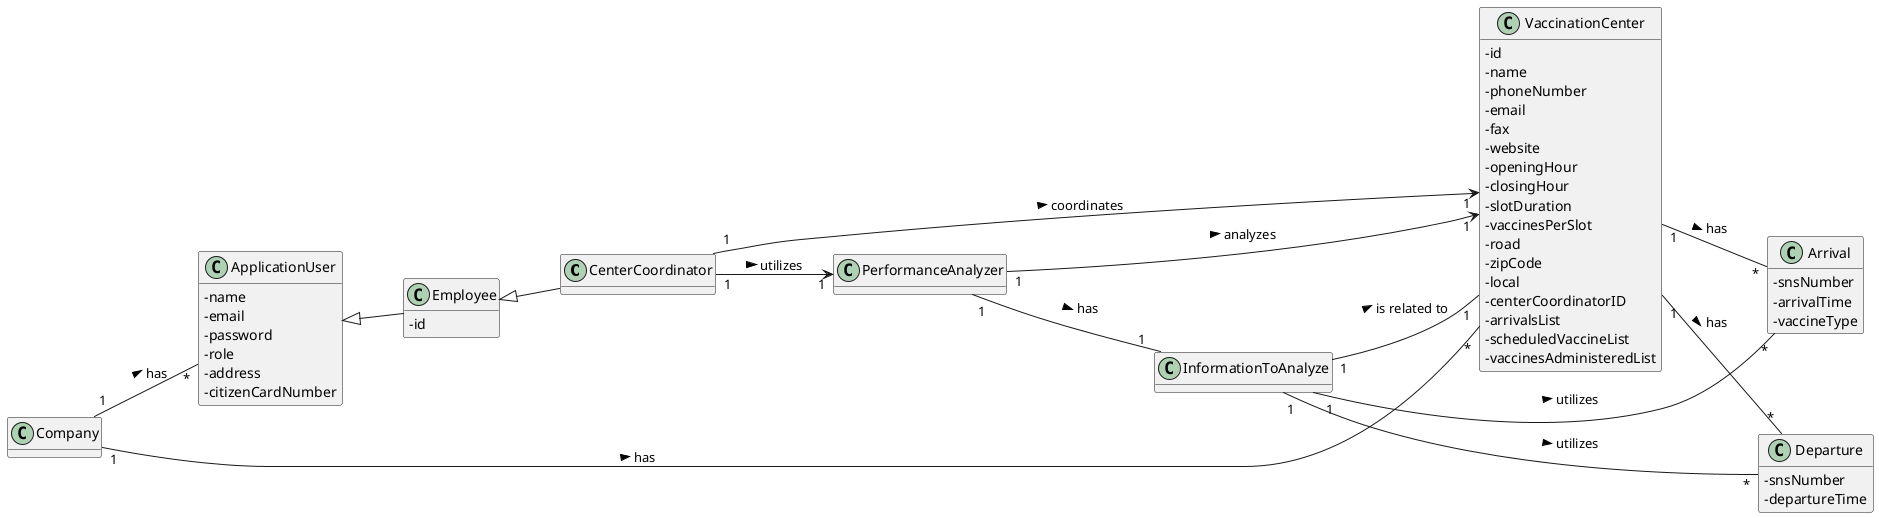   @startuml

hide methods
left to right direction
skinparam classAttributeIconSize 0


class CenterCoordinator

class Employee {
-id
}

class ApplicationUser {
    -name
    -email
    -password
    -role
    -address
    -citizenCardNumber
}

class VaccinationCenter {
-id
-name
-phoneNumber
-email
-fax
-website
-openingHour
-closingHour
-slotDuration
-vaccinesPerSlot
-road
-zipCode
-local
-centerCoordinatorID
-arrivalsList
-scheduledVaccineList
-vaccinesAdministeredList
}

class Arrival {
-snsNumber
-arrivalTime
-vaccineType
}

class Departure {
-snsNumber
-departureTime
}

class PerformanceAnalyzer {
}

class InformationToAnalyze {
}


ApplicationUser <|-- Employee

Employee <|-- CenterCoordinator

PerformanceAnalyzer "1" -- "1" InformationToAnalyze : has >

InformationToAnalyze "1" -- "1" VaccinationCenter : is related to >

InformationToAnalyze "1" -- "*" Arrival : utilizes >

InformationToAnalyze "1" -- "*" Departure : utilizes >

VaccinationCenter "1" -- "*" Arrival : has >

VaccinationCenter "1" -- "*" Departure : has >

CenterCoordinator "1" --> "1" VaccinationCenter : coordinates >

CenterCoordinator "1" --> "1" PerformanceAnalyzer : utilizes >

PerformanceAnalyzer "1" --> "1" VaccinationCenter : analyzes >

Company "1" -- "*" ApplicationUser : has >

Company "1" -- "*" VaccinationCenter : has >

@enduml